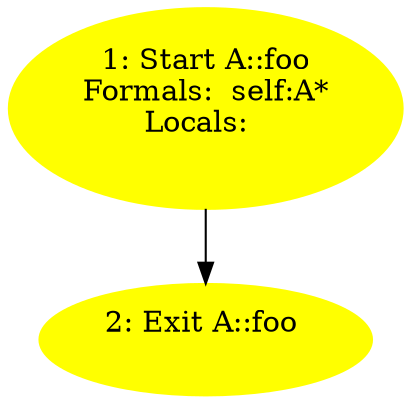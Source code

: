/* @generated */
digraph cfg {
"foo#A#instance.a1bcc3cb6c1f00fc285817fb8454eaed_1" [label="1: Start A::foo\nFormals:  self:A*\nLocals:  \n  " color=yellow style=filled]
	

	 "foo#A#instance.a1bcc3cb6c1f00fc285817fb8454eaed_1" -> "foo#A#instance.a1bcc3cb6c1f00fc285817fb8454eaed_2" ;
"foo#A#instance.a1bcc3cb6c1f00fc285817fb8454eaed_2" [label="2: Exit A::foo \n  " color=yellow style=filled]
	

}
